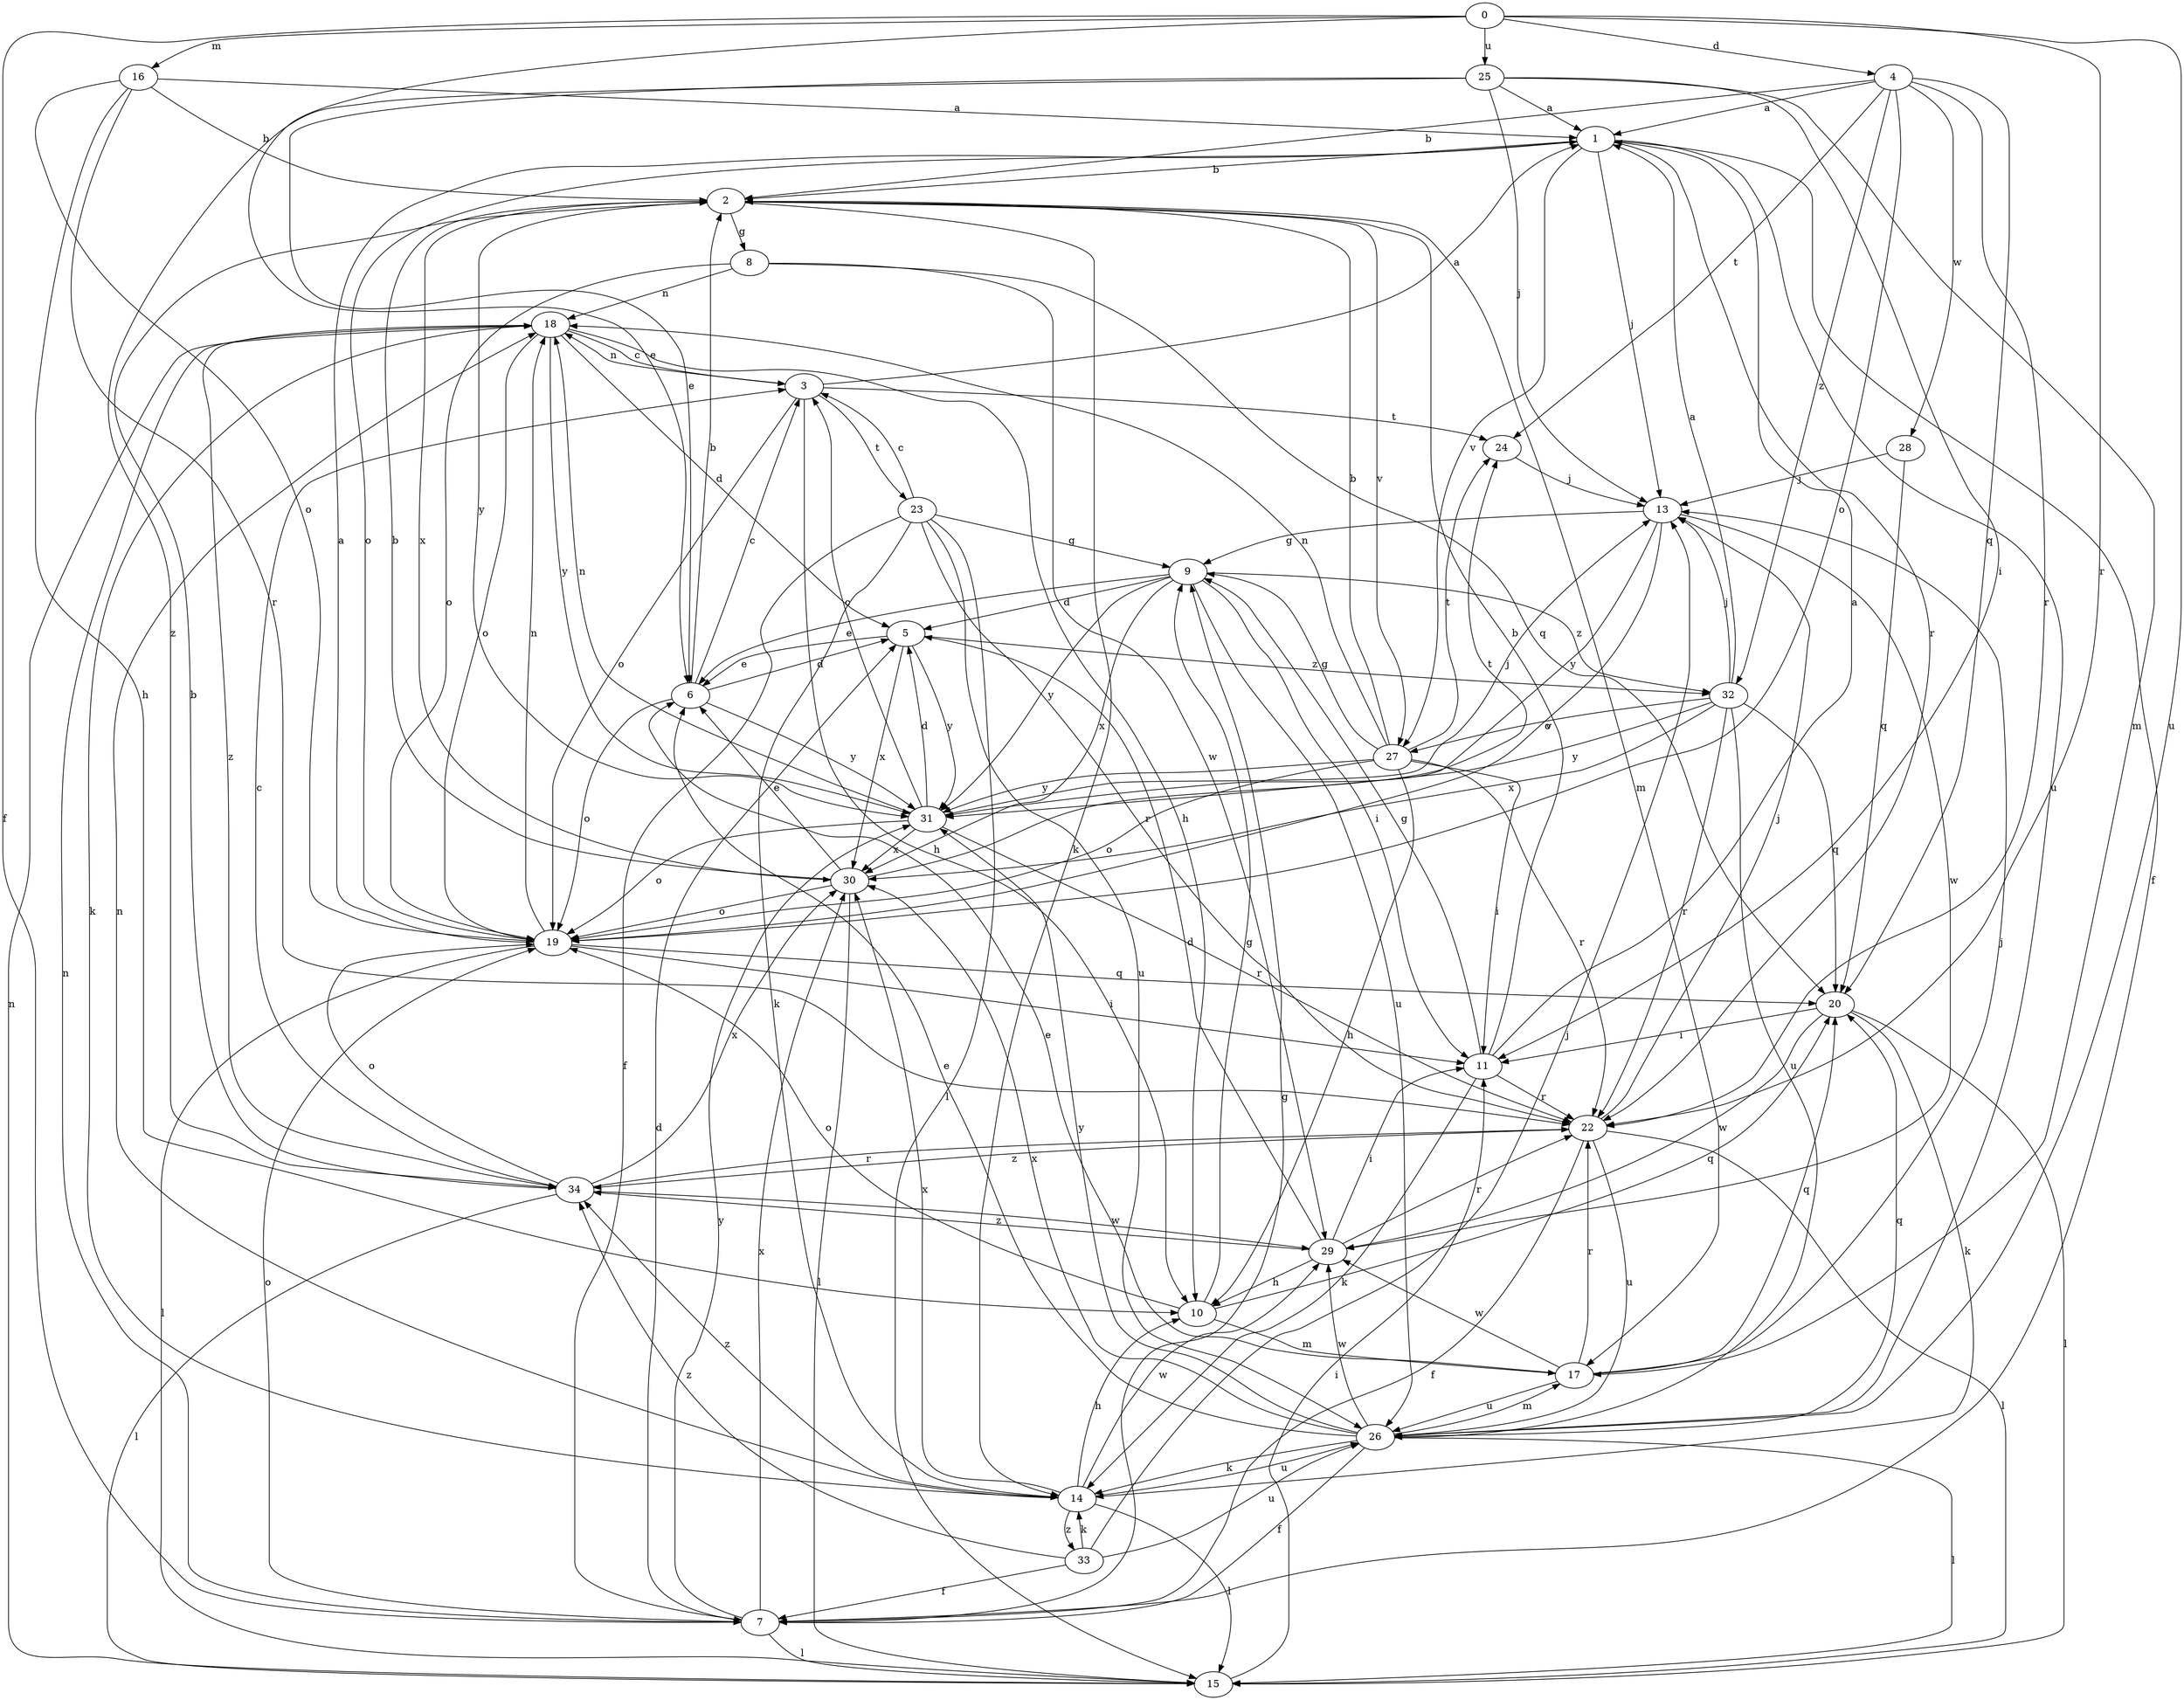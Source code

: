 strict digraph  {
0;
1;
2;
3;
4;
5;
6;
7;
8;
9;
10;
11;
13;
14;
15;
16;
17;
18;
19;
20;
22;
23;
24;
25;
26;
27;
28;
29;
30;
31;
32;
33;
34;
0 -> 4  [label=d];
0 -> 6  [label=e];
0 -> 7  [label=f];
0 -> 16  [label=m];
0 -> 22  [label=r];
0 -> 25  [label=u];
0 -> 26  [label=u];
1 -> 2  [label=b];
1 -> 7  [label=f];
1 -> 13  [label=j];
1 -> 19  [label=o];
1 -> 22  [label=r];
1 -> 26  [label=u];
1 -> 27  [label=v];
2 -> 8  [label=g];
2 -> 14  [label=k];
2 -> 17  [label=m];
2 -> 27  [label=v];
2 -> 30  [label=x];
2 -> 31  [label=y];
3 -> 1  [label=a];
3 -> 10  [label=h];
3 -> 18  [label=n];
3 -> 19  [label=o];
3 -> 23  [label=t];
3 -> 24  [label=t];
4 -> 1  [label=a];
4 -> 2  [label=b];
4 -> 19  [label=o];
4 -> 20  [label=q];
4 -> 22  [label=r];
4 -> 24  [label=t];
4 -> 28  [label=w];
4 -> 32  [label=z];
5 -> 6  [label=e];
5 -> 30  [label=x];
5 -> 31  [label=y];
5 -> 32  [label=z];
6 -> 2  [label=b];
6 -> 3  [label=c];
6 -> 5  [label=d];
6 -> 19  [label=o];
6 -> 31  [label=y];
7 -> 5  [label=d];
7 -> 9  [label=g];
7 -> 15  [label=l];
7 -> 18  [label=n];
7 -> 19  [label=o];
7 -> 30  [label=x];
7 -> 31  [label=y];
8 -> 18  [label=n];
8 -> 19  [label=o];
8 -> 20  [label=q];
8 -> 29  [label=w];
9 -> 5  [label=d];
9 -> 6  [label=e];
9 -> 11  [label=i];
9 -> 26  [label=u];
9 -> 30  [label=x];
9 -> 31  [label=y];
9 -> 32  [label=z];
10 -> 9  [label=g];
10 -> 17  [label=m];
10 -> 19  [label=o];
10 -> 20  [label=q];
11 -> 1  [label=a];
11 -> 2  [label=b];
11 -> 9  [label=g];
11 -> 14  [label=k];
11 -> 22  [label=r];
13 -> 9  [label=g];
13 -> 19  [label=o];
13 -> 29  [label=w];
13 -> 31  [label=y];
14 -> 10  [label=h];
14 -> 15  [label=l];
14 -> 18  [label=n];
14 -> 26  [label=u];
14 -> 29  [label=w];
14 -> 30  [label=x];
14 -> 33  [label=z];
14 -> 34  [label=z];
15 -> 11  [label=i];
15 -> 18  [label=n];
16 -> 1  [label=a];
16 -> 2  [label=b];
16 -> 10  [label=h];
16 -> 19  [label=o];
16 -> 22  [label=r];
17 -> 6  [label=e];
17 -> 13  [label=j];
17 -> 20  [label=q];
17 -> 22  [label=r];
17 -> 26  [label=u];
17 -> 29  [label=w];
18 -> 3  [label=c];
18 -> 5  [label=d];
18 -> 10  [label=h];
18 -> 14  [label=k];
18 -> 19  [label=o];
18 -> 31  [label=y];
18 -> 34  [label=z];
19 -> 1  [label=a];
19 -> 11  [label=i];
19 -> 15  [label=l];
19 -> 18  [label=n];
19 -> 20  [label=q];
20 -> 11  [label=i];
20 -> 14  [label=k];
20 -> 15  [label=l];
20 -> 29  [label=w];
22 -> 7  [label=f];
22 -> 13  [label=j];
22 -> 15  [label=l];
22 -> 26  [label=u];
22 -> 34  [label=z];
23 -> 3  [label=c];
23 -> 7  [label=f];
23 -> 9  [label=g];
23 -> 14  [label=k];
23 -> 15  [label=l];
23 -> 22  [label=r];
23 -> 26  [label=u];
24 -> 13  [label=j];
25 -> 1  [label=a];
25 -> 6  [label=e];
25 -> 11  [label=i];
25 -> 13  [label=j];
25 -> 17  [label=m];
25 -> 34  [label=z];
26 -> 6  [label=e];
26 -> 7  [label=f];
26 -> 14  [label=k];
26 -> 15  [label=l];
26 -> 17  [label=m];
26 -> 20  [label=q];
26 -> 29  [label=w];
26 -> 30  [label=x];
26 -> 31  [label=y];
27 -> 2  [label=b];
27 -> 9  [label=g];
27 -> 10  [label=h];
27 -> 11  [label=i];
27 -> 18  [label=n];
27 -> 19  [label=o];
27 -> 22  [label=r];
27 -> 24  [label=t];
27 -> 31  [label=y];
28 -> 13  [label=j];
28 -> 20  [label=q];
29 -> 5  [label=d];
29 -> 10  [label=h];
29 -> 11  [label=i];
29 -> 22  [label=r];
29 -> 34  [label=z];
30 -> 2  [label=b];
30 -> 6  [label=e];
30 -> 15  [label=l];
30 -> 19  [label=o];
30 -> 24  [label=t];
31 -> 3  [label=c];
31 -> 5  [label=d];
31 -> 13  [label=j];
31 -> 18  [label=n];
31 -> 19  [label=o];
31 -> 22  [label=r];
31 -> 30  [label=x];
32 -> 1  [label=a];
32 -> 13  [label=j];
32 -> 20  [label=q];
32 -> 22  [label=r];
32 -> 26  [label=u];
32 -> 27  [label=v];
32 -> 30  [label=x];
32 -> 31  [label=y];
33 -> 7  [label=f];
33 -> 13  [label=j];
33 -> 14  [label=k];
33 -> 26  [label=u];
33 -> 34  [label=z];
34 -> 2  [label=b];
34 -> 3  [label=c];
34 -> 15  [label=l];
34 -> 19  [label=o];
34 -> 22  [label=r];
34 -> 29  [label=w];
34 -> 30  [label=x];
}

